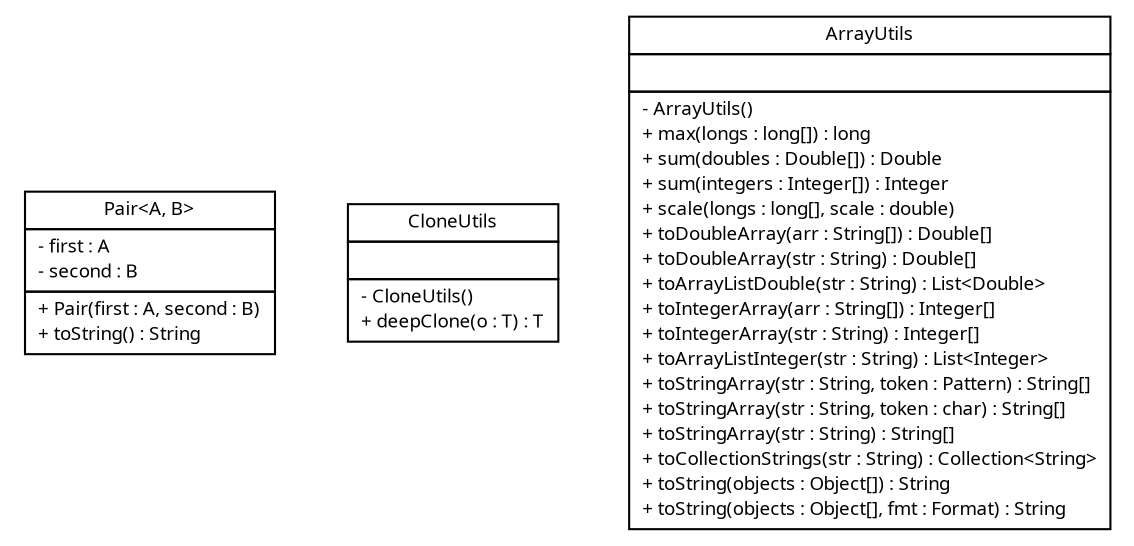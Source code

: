 #!/usr/local/bin/dot
#
# Class diagram 
# Generated by UMLGraph version R5_6 (http://www.umlgraph.org/)
#

digraph G {
	edge [fontname="Trebuchet MS",fontsize=10,labelfontname="Trebuchet MS",labelfontsize=10];
	node [fontname="Trebuchet MS",fontsize=10,shape=plaintext];
	nodesep=0.25;
	ranksep=0.5;
	// broadwick.utils.Pair<A, B>
	c3377 [label=<<table title="broadwick.utils.Pair" border="0" cellborder="1" cellspacing="0" cellpadding="2" port="p" href="./Pair.html">
		<tr><td><table border="0" cellspacing="0" cellpadding="1">
<tr><td align="center" balign="center"><font face="Trebuchet MS"> Pair&lt;A, B&gt; </font></td></tr>
		</table></td></tr>
		<tr><td><table border="0" cellspacing="0" cellpadding="1">
<tr><td align="left" balign="left"> - first : A </td></tr>
<tr><td align="left" balign="left"> - second : B </td></tr>
		</table></td></tr>
		<tr><td><table border="0" cellspacing="0" cellpadding="1">
<tr><td align="left" balign="left"> + Pair(first : A, second : B) </td></tr>
<tr><td align="left" balign="left"> + toString() : String </td></tr>
		</table></td></tr>
		</table>>, URL="./Pair.html", fontname="Trebuchet MS", fontcolor="black", fontsize=9.0];
	// broadwick.utils.CloneUtils
	c3378 [label=<<table title="broadwick.utils.CloneUtils" border="0" cellborder="1" cellspacing="0" cellpadding="2" port="p" href="./CloneUtils.html">
		<tr><td><table border="0" cellspacing="0" cellpadding="1">
<tr><td align="center" balign="center"><font face="Trebuchet MS"> CloneUtils </font></td></tr>
		</table></td></tr>
		<tr><td><table border="0" cellspacing="0" cellpadding="1">
<tr><td align="left" balign="left">  </td></tr>
		</table></td></tr>
		<tr><td><table border="0" cellspacing="0" cellpadding="1">
<tr><td align="left" balign="left"> - CloneUtils() </td></tr>
<tr><td align="left" balign="left"> + deepClone(o : T) : T </td></tr>
		</table></td></tr>
		</table>>, URL="./CloneUtils.html", fontname="Trebuchet MS", fontcolor="black", fontsize=9.0];
	// broadwick.utils.ArrayUtils
	c3379 [label=<<table title="broadwick.utils.ArrayUtils" border="0" cellborder="1" cellspacing="0" cellpadding="2" port="p" href="./ArrayUtils.html">
		<tr><td><table border="0" cellspacing="0" cellpadding="1">
<tr><td align="center" balign="center"><font face="Trebuchet MS"> ArrayUtils </font></td></tr>
		</table></td></tr>
		<tr><td><table border="0" cellspacing="0" cellpadding="1">
<tr><td align="left" balign="left">  </td></tr>
		</table></td></tr>
		<tr><td><table border="0" cellspacing="0" cellpadding="1">
<tr><td align="left" balign="left"> - ArrayUtils() </td></tr>
<tr><td align="left" balign="left"> + max(longs : long[]) : long </td></tr>
<tr><td align="left" balign="left"> + sum(doubles : Double[]) : Double </td></tr>
<tr><td align="left" balign="left"> + sum(integers : Integer[]) : Integer </td></tr>
<tr><td align="left" balign="left"> + scale(longs : long[], scale : double) </td></tr>
<tr><td align="left" balign="left"> + toDoubleArray(arr : String[]) : Double[] </td></tr>
<tr><td align="left" balign="left"> + toDoubleArray(str : String) : Double[] </td></tr>
<tr><td align="left" balign="left"> + toArrayListDouble(str : String) : List&lt;Double&gt; </td></tr>
<tr><td align="left" balign="left"> + toIntegerArray(arr : String[]) : Integer[] </td></tr>
<tr><td align="left" balign="left"> + toIntegerArray(str : String) : Integer[] </td></tr>
<tr><td align="left" balign="left"> + toArrayListInteger(str : String) : List&lt;Integer&gt; </td></tr>
<tr><td align="left" balign="left"> + toStringArray(str : String, token : Pattern) : String[] </td></tr>
<tr><td align="left" balign="left"> + toStringArray(str : String, token : char) : String[] </td></tr>
<tr><td align="left" balign="left"> + toStringArray(str : String) : String[] </td></tr>
<tr><td align="left" balign="left"> + toCollectionStrings(str : String) : Collection&lt;String&gt; </td></tr>
<tr><td align="left" balign="left"> + toString(objects : Object[]) : String </td></tr>
<tr><td align="left" balign="left"> + toString(objects : Object[], fmt : Format) : String </td></tr>
		</table></td></tr>
		</table>>, URL="./ArrayUtils.html", fontname="Trebuchet MS", fontcolor="black", fontsize=9.0];
}

